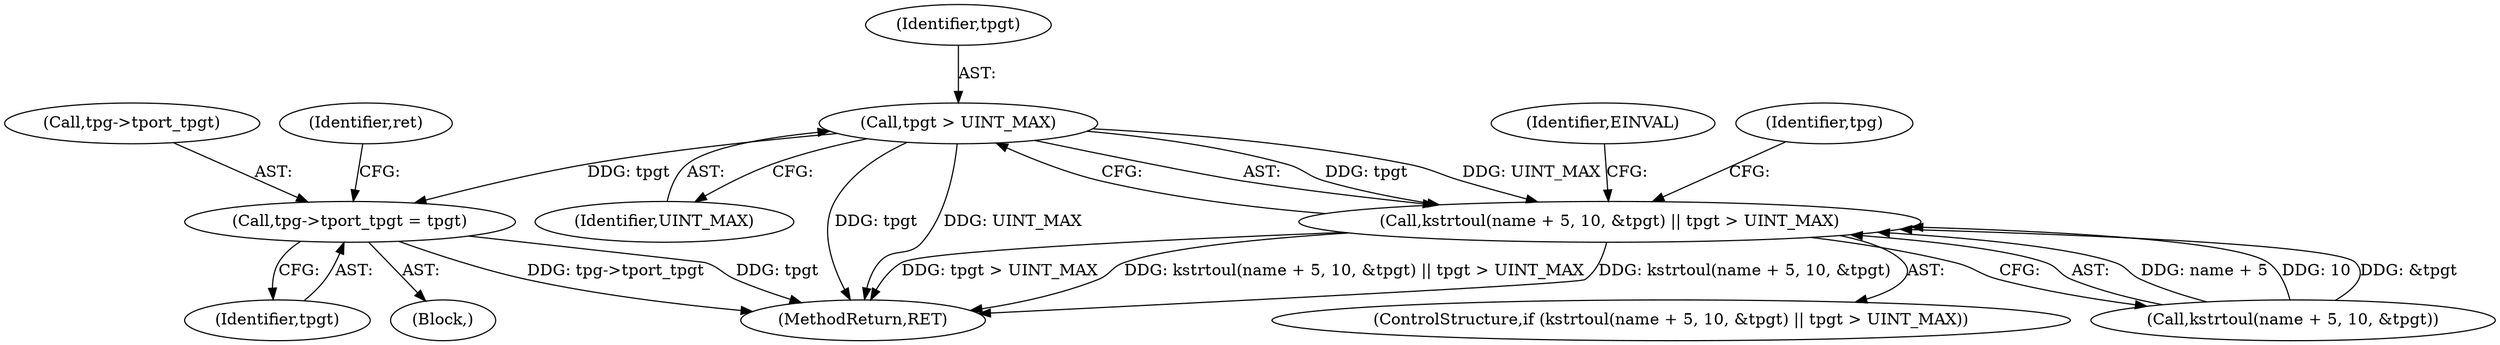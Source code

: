 digraph "1_linux_59c816c1f24df0204e01851431d3bab3eb76719c@del" {
"1000127" [label="(Call,tpgt > UINT_MAX)"];
"1000119" [label="(Call,kstrtoul(name + 5, 10, &tpgt) || tpgt > UINT_MAX)"];
"1000165" [label="(Call,tpg->tport_tpgt = tpgt)"];
"1000127" [label="(Call,tpgt > UINT_MAX)"];
"1000104" [label="(Block,)"];
"1000166" [label="(Call,tpg->tport_tpgt)"];
"1000135" [label="(Identifier,tpg)"];
"1000129" [label="(Identifier,UINT_MAX)"];
"1000120" [label="(Call,kstrtoul(name + 5, 10, &tpgt))"];
"1000171" [label="(Identifier,ret)"];
"1000169" [label="(Identifier,tpgt)"];
"1000119" [label="(Call,kstrtoul(name + 5, 10, &tpgt) || tpgt > UINT_MAX)"];
"1000165" [label="(Call,tpg->tport_tpgt = tpgt)"];
"1000128" [label="(Identifier,tpgt)"];
"1000211" [label="(MethodReturn,RET)"];
"1000133" [label="(Identifier,EINVAL)"];
"1000118" [label="(ControlStructure,if (kstrtoul(name + 5, 10, &tpgt) || tpgt > UINT_MAX))"];
"1000127" -> "1000119"  [label="AST: "];
"1000127" -> "1000129"  [label="CFG: "];
"1000128" -> "1000127"  [label="AST: "];
"1000129" -> "1000127"  [label="AST: "];
"1000119" -> "1000127"  [label="CFG: "];
"1000127" -> "1000211"  [label="DDG: UINT_MAX"];
"1000127" -> "1000211"  [label="DDG: tpgt"];
"1000127" -> "1000119"  [label="DDG: tpgt"];
"1000127" -> "1000119"  [label="DDG: UINT_MAX"];
"1000127" -> "1000165"  [label="DDG: tpgt"];
"1000119" -> "1000118"  [label="AST: "];
"1000119" -> "1000120"  [label="CFG: "];
"1000120" -> "1000119"  [label="AST: "];
"1000133" -> "1000119"  [label="CFG: "];
"1000135" -> "1000119"  [label="CFG: "];
"1000119" -> "1000211"  [label="DDG: tpgt > UINT_MAX"];
"1000119" -> "1000211"  [label="DDG: kstrtoul(name + 5, 10, &tpgt) || tpgt > UINT_MAX"];
"1000119" -> "1000211"  [label="DDG: kstrtoul(name + 5, 10, &tpgt)"];
"1000120" -> "1000119"  [label="DDG: name + 5"];
"1000120" -> "1000119"  [label="DDG: 10"];
"1000120" -> "1000119"  [label="DDG: &tpgt"];
"1000165" -> "1000104"  [label="AST: "];
"1000165" -> "1000169"  [label="CFG: "];
"1000166" -> "1000165"  [label="AST: "];
"1000169" -> "1000165"  [label="AST: "];
"1000171" -> "1000165"  [label="CFG: "];
"1000165" -> "1000211"  [label="DDG: tpg->tport_tpgt"];
"1000165" -> "1000211"  [label="DDG: tpgt"];
}
